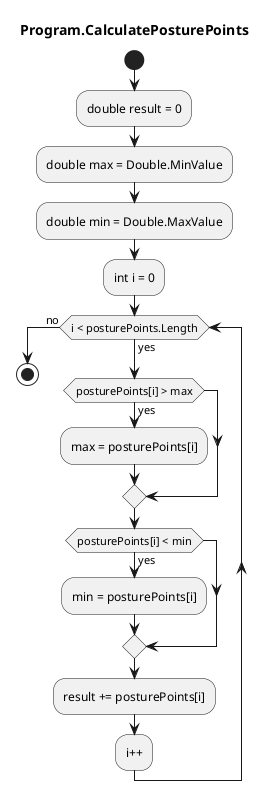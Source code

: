 @startuml Program.CalculatePosturePoints
title Program.CalculatePosturePoints
start
:double result = 0;
:double max = Double.MinValue;
:double min = Double.MaxValue;
:int i = 0;
while (i < posturePoints.Length) is (yes)
    if (posturePoints[i] > max) then (yes)
        :max = posturePoints[i];
    endif
    if (posturePoints[i] < min) then (yes)
        :min = posturePoints[i];
    endif
    :result += posturePoints[i];
:i++;
endwhile (no)
stop
@enduml
